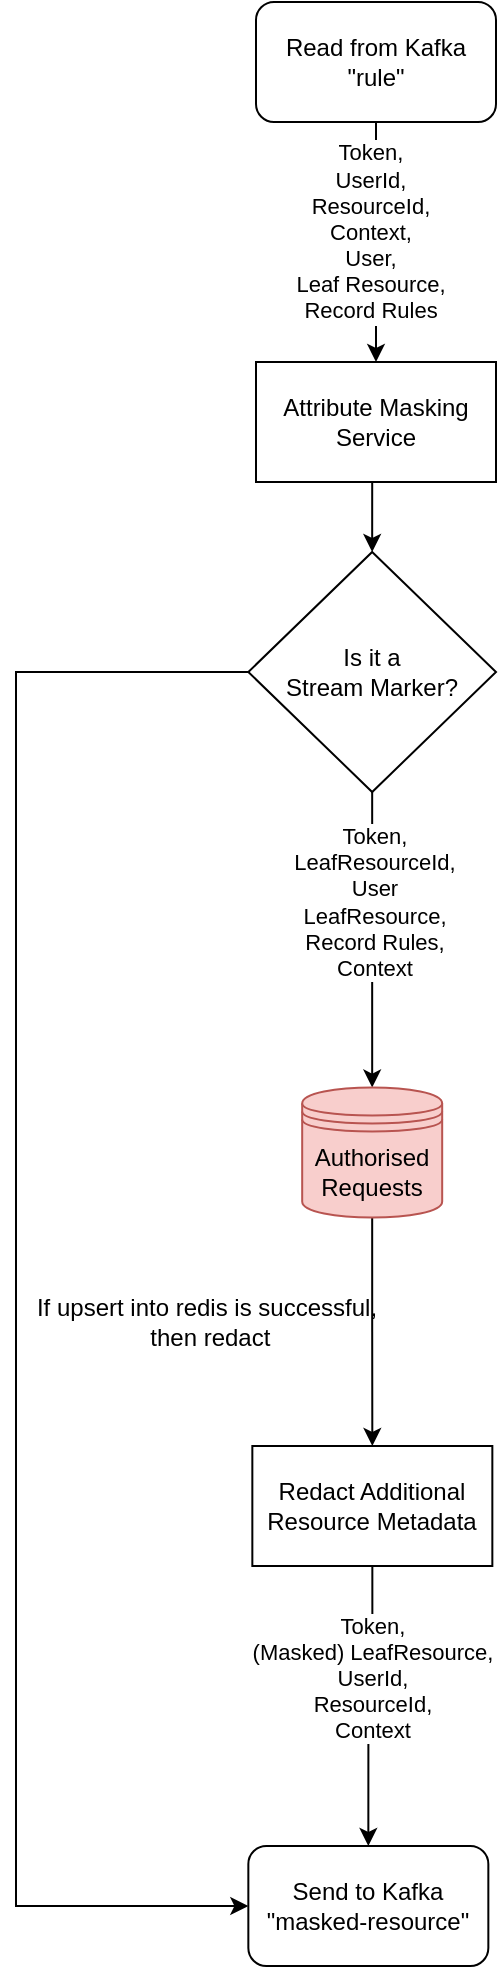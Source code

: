<mxfile version="14.5.3" type="device"><diagram id="lWRe2f4_AiHqAnIAeXp1" name="Page-1"><mxGraphModel dx="1426" dy="771" grid="1" gridSize="10" guides="1" tooltips="1" connect="1" arrows="1" fold="1" page="0" pageScale="1" pageWidth="827" pageHeight="1169" math="0" shadow="0"><root><mxCell id="0"/><mxCell id="1" parent="0"/><mxCell id="oZyTMZYtAXs1u3VE4Ej2-74" style="edgeStyle=orthogonalEdgeStyle;rounded=0;orthogonalLoop=1;jettySize=auto;html=1;exitX=0.5;exitY=1;exitDx=0;exitDy=0;entryX=0.5;entryY=0;entryDx=0;entryDy=0;" parent="1" source="oZyTMZYtAXs1u3VE4Ej2-63" target="oZyTMZYtAXs1u3VE4Ej2-73" edge="1"><mxGeometry relative="1" as="geometry"/></mxCell><mxCell id="oZyTMZYtAXs1u3VE4Ej2-63" value="Attribute Masking Service" style="rounded=0;whiteSpace=wrap;html=1;" parent="1" vertex="1"><mxGeometry x="220.0" y="540" width="120" height="60" as="geometry"/></mxCell><mxCell id="oZyTMZYtAXs1u3VE4Ej2-65" style="edgeStyle=orthogonalEdgeStyle;rounded=0;orthogonalLoop=1;jettySize=auto;html=1;exitX=0.5;exitY=1;exitDx=0;exitDy=0;entryX=0.5;entryY=0;entryDx=0;entryDy=0;" parent="1" source="oZyTMZYtAXs1u3VE4Ej2-64" target="oZyTMZYtAXs1u3VE4Ej2-63" edge="1"><mxGeometry relative="1" as="geometry"/></mxCell><mxCell id="emOmZ1jwaG1Uoyf71ebE-11" value="&lt;span style=&quot;font-family: &amp;#34;helvetica&amp;#34;&quot;&gt;Token,&lt;/span&gt;&lt;br style=&quot;font-family: &amp;#34;helvetica&amp;#34;&quot;&gt;&lt;span style=&quot;font-family: &amp;#34;helvetica&amp;#34;&quot;&gt;UserId,&lt;/span&gt;&lt;br style=&quot;font-family: &amp;#34;helvetica&amp;#34;&quot;&gt;&lt;span style=&quot;font-family: &amp;#34;helvetica&amp;#34;&quot;&gt;ResourceId,&lt;/span&gt;&lt;br style=&quot;font-family: &amp;#34;helvetica&amp;#34;&quot;&gt;&lt;span style=&quot;font-family: &amp;#34;helvetica&amp;#34;&quot;&gt;Context,&lt;/span&gt;&lt;br style=&quot;font-family: &amp;#34;helvetica&amp;#34;&quot;&gt;&lt;span style=&quot;font-family: &amp;#34;helvetica&amp;#34;&quot;&gt;User,&lt;/span&gt;&lt;br style=&quot;font-family: &amp;#34;helvetica&amp;#34;&quot;&gt;&lt;span style=&quot;font-family: &amp;#34;helvetica&amp;#34;&quot;&gt;Leaf Resource,&lt;br&gt;Record Rules&lt;br&gt;&lt;/span&gt;" style="edgeLabel;html=1;align=center;verticalAlign=middle;resizable=0;points=[];" parent="oZyTMZYtAXs1u3VE4Ej2-65" vertex="1" connectable="0"><mxGeometry x="-0.233" y="-3" relative="1" as="geometry"><mxPoint y="9" as="offset"/></mxGeometry></mxCell><mxCell id="oZyTMZYtAXs1u3VE4Ej2-64" value="&lt;div&gt;Read from Kafka&lt;/div&gt;&lt;div&gt;&quot;rule&quot;&lt;br&gt;&lt;/div&gt;" style="rounded=1;whiteSpace=wrap;html=1;" parent="1" vertex="1"><mxGeometry x="220" y="360" width="120" height="60" as="geometry"/></mxCell><mxCell id="cmhVsMMkOoJrW_JN44RO-5" style="edgeStyle=orthogonalEdgeStyle;rounded=0;orthogonalLoop=1;jettySize=auto;html=1;exitX=0;exitY=0.5;exitDx=0;exitDy=0;entryX=0;entryY=0.5;entryDx=0;entryDy=0;" parent="1" source="oZyTMZYtAXs1u3VE4Ej2-73" target="oZyTMZYtAXs1u3VE4Ej2-76" edge="1"><mxGeometry relative="1" as="geometry"><Array as="points"><mxPoint x="100" y="695"/><mxPoint x="100" y="1312"/></Array></mxGeometry></mxCell><mxCell id="cmhVsMMkOoJrW_JN44RO-6" style="edgeStyle=orthogonalEdgeStyle;rounded=0;orthogonalLoop=1;jettySize=auto;html=1;exitX=0.5;exitY=1;exitDx=0;exitDy=0;entryX=0.5;entryY=0;entryDx=0;entryDy=0;" parent="1" source="oZyTMZYtAXs1u3VE4Ej2-73" target="D1O1iKfWJfiET4YTJFRm-7" edge="1"><mxGeometry relative="1" as="geometry"/></mxCell><mxCell id="cmhVsMMkOoJrW_JN44RO-7" value="Token,&lt;br&gt;LeafResourceId,&lt;br&gt;User&lt;br&gt;LeafResource,&lt;br&gt;Record Rules,&lt;br&gt;Context" style="edgeLabel;html=1;align=center;verticalAlign=middle;resizable=0;points=[];" parent="cmhVsMMkOoJrW_JN44RO-6" vertex="1" connectable="0"><mxGeometry x="-0.256" y="1" relative="1" as="geometry"><mxPoint as="offset"/></mxGeometry></mxCell><mxCell id="oZyTMZYtAXs1u3VE4Ej2-73" value="Is it a &lt;br&gt;Stream Marker?" style="rhombus;whiteSpace=wrap;html=1;" parent="1" vertex="1"><mxGeometry x="216.17" y="635" width="123.83" height="120" as="geometry"/></mxCell><mxCell id="oZyTMZYtAXs1u3VE4Ej2-76" value="&lt;div&gt;Send to Kafka&lt;/div&gt;&lt;div&gt;&quot;masked-resource&quot;&lt;br&gt;&lt;/div&gt;" style="rounded=1;whiteSpace=wrap;html=1;" parent="1" vertex="1"><mxGeometry x="216.17" y="1282" width="120" height="60" as="geometry"/></mxCell><mxCell id="oZyTMZYtAXs1u3VE4Ej2-82" style="edgeStyle=orthogonalEdgeStyle;rounded=0;orthogonalLoop=1;jettySize=auto;html=1;exitX=0.5;exitY=1;exitDx=0;exitDy=0;entryX=0.5;entryY=0;entryDx=0;entryDy=0;" parent="1" source="oZyTMZYtAXs1u3VE4Ej2-80" target="oZyTMZYtAXs1u3VE4Ej2-76" edge="1"><mxGeometry relative="1" as="geometry"/></mxCell><mxCell id="emOmZ1jwaG1Uoyf71ebE-16" value="Token,&lt;br&gt;(Masked) LeafResource,&lt;br&gt;UserId,&lt;br&gt;ResourceId,&lt;br&gt;Context" style="edgeLabel;html=1;align=center;verticalAlign=middle;resizable=0;points=[];" parent="oZyTMZYtAXs1u3VE4Ej2-82" vertex="1" connectable="0"><mxGeometry x="-0.214" relative="1" as="geometry"><mxPoint as="offset"/></mxGeometry></mxCell><mxCell id="oZyTMZYtAXs1u3VE4Ej2-80" value="Redact Additional Resource Metadata" style="rounded=0;whiteSpace=wrap;html=1;" parent="1" vertex="1"><mxGeometry x="218.17" y="1082" width="120" height="60" as="geometry"/></mxCell><mxCell id="cmhVsMMkOoJrW_JN44RO-4" style="edgeStyle=orthogonalEdgeStyle;rounded=0;orthogonalLoop=1;jettySize=auto;html=1;exitX=0.5;exitY=1;exitDx=0;exitDy=0;entryX=0.5;entryY=0;entryDx=0;entryDy=0;" parent="1" source="D1O1iKfWJfiET4YTJFRm-7" target="oZyTMZYtAXs1u3VE4Ej2-80" edge="1"><mxGeometry relative="1" as="geometry"/></mxCell><mxCell id="D1O1iKfWJfiET4YTJFRm-7" value="Authorised Requests" style="shape=datastore;whiteSpace=wrap;html=1;fillColor=#f8cecc;strokeColor=#b85450;" parent="1" vertex="1"><mxGeometry x="243.09" y="902.78" width="70" height="65" as="geometry"/></mxCell><mxCell id="cmhVsMMkOoJrW_JN44RO-8" value="If upsert into redis is successful,&lt;br&gt;&amp;nbsp;then redact" style="text;html=1;align=center;verticalAlign=middle;resizable=0;points=[];autosize=1;" parent="1" vertex="1"><mxGeometry x="100" y="1005" width="190" height="30" as="geometry"/></mxCell></root></mxGraphModel></diagram></mxfile>